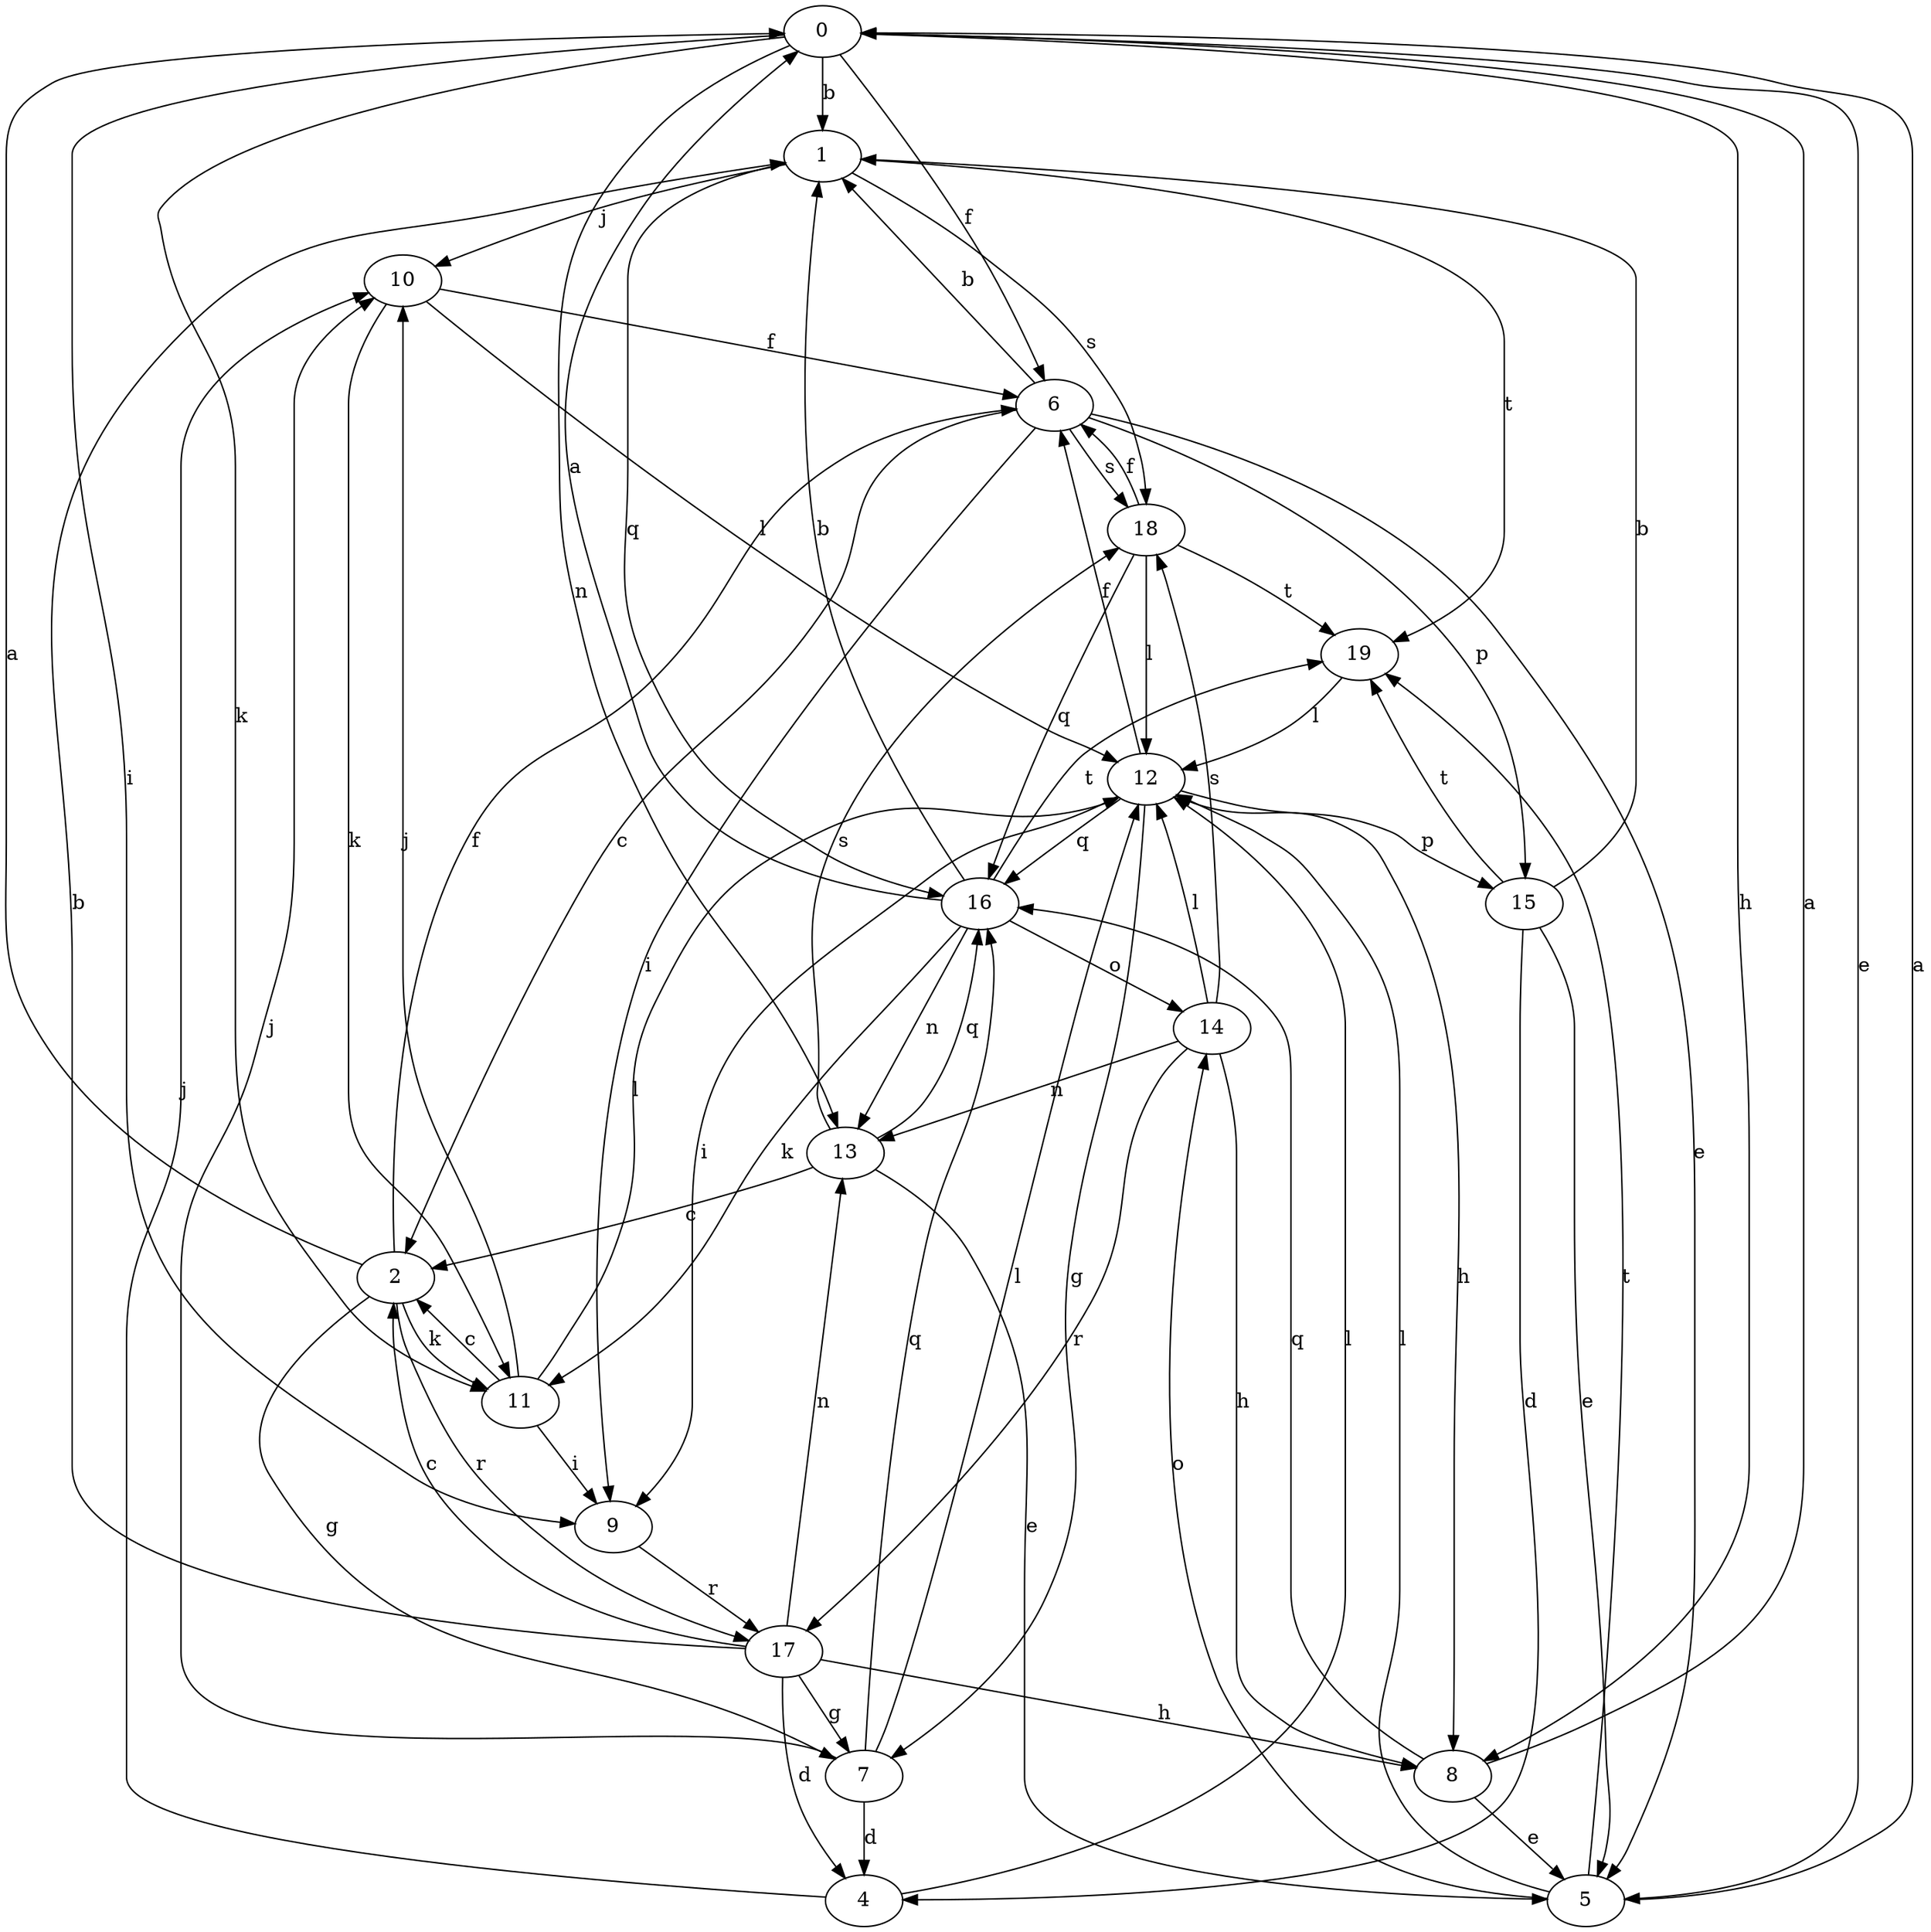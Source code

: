 strict digraph  {
0;
1;
2;
4;
5;
6;
7;
8;
9;
10;
11;
12;
13;
14;
15;
16;
17;
18;
19;
0 -> 1  [label=b];
0 -> 5  [label=e];
0 -> 6  [label=f];
0 -> 8  [label=h];
0 -> 9  [label=i];
0 -> 11  [label=k];
0 -> 13  [label=n];
1 -> 10  [label=j];
1 -> 16  [label=q];
1 -> 18  [label=s];
1 -> 19  [label=t];
2 -> 0  [label=a];
2 -> 6  [label=f];
2 -> 7  [label=g];
2 -> 11  [label=k];
2 -> 17  [label=r];
4 -> 10  [label=j];
4 -> 12  [label=l];
5 -> 0  [label=a];
5 -> 12  [label=l];
5 -> 14  [label=o];
5 -> 19  [label=t];
6 -> 1  [label=b];
6 -> 2  [label=c];
6 -> 5  [label=e];
6 -> 9  [label=i];
6 -> 15  [label=p];
6 -> 18  [label=s];
7 -> 4  [label=d];
7 -> 10  [label=j];
7 -> 12  [label=l];
7 -> 16  [label=q];
8 -> 0  [label=a];
8 -> 5  [label=e];
8 -> 16  [label=q];
9 -> 17  [label=r];
10 -> 6  [label=f];
10 -> 11  [label=k];
10 -> 12  [label=l];
11 -> 2  [label=c];
11 -> 9  [label=i];
11 -> 10  [label=j];
11 -> 12  [label=l];
12 -> 6  [label=f];
12 -> 7  [label=g];
12 -> 8  [label=h];
12 -> 9  [label=i];
12 -> 15  [label=p];
12 -> 16  [label=q];
13 -> 2  [label=c];
13 -> 5  [label=e];
13 -> 16  [label=q];
13 -> 18  [label=s];
14 -> 8  [label=h];
14 -> 12  [label=l];
14 -> 13  [label=n];
14 -> 17  [label=r];
14 -> 18  [label=s];
15 -> 1  [label=b];
15 -> 4  [label=d];
15 -> 5  [label=e];
15 -> 19  [label=t];
16 -> 0  [label=a];
16 -> 1  [label=b];
16 -> 11  [label=k];
16 -> 13  [label=n];
16 -> 14  [label=o];
16 -> 19  [label=t];
17 -> 1  [label=b];
17 -> 2  [label=c];
17 -> 4  [label=d];
17 -> 7  [label=g];
17 -> 8  [label=h];
17 -> 13  [label=n];
18 -> 6  [label=f];
18 -> 12  [label=l];
18 -> 16  [label=q];
18 -> 19  [label=t];
19 -> 12  [label=l];
}
